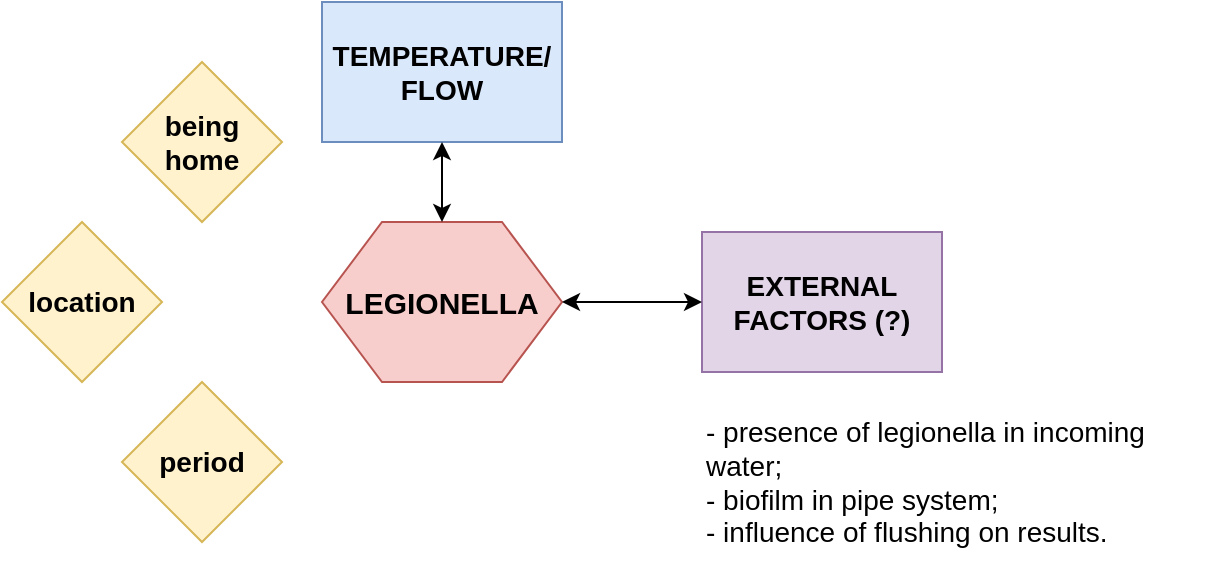 <mxfile version="12.1.9" type="github" pages="1">
  <diagram id="dRT8GzarHK4bu25VwNny" name="Page-1">
    <mxGraphModel dx="988" dy="675" grid="1" gridSize="10" guides="1" tooltips="1" connect="1" arrows="1" fold="1" page="1" pageScale="1" pageWidth="827" pageHeight="1169" math="0" shadow="0">
      <root>
        <mxCell id="0"/>
        <mxCell id="1" parent="0"/>
        <mxCell id="A8goNR1U0Rvd56E_ozio-1" value="&lt;font size=&quot;1&quot;&gt;&lt;b style=&quot;font-size: 15px&quot;&gt;LEGIONELLA&lt;/b&gt;&lt;/font&gt;" style="shape=hexagon;perimeter=hexagonPerimeter2;whiteSpace=wrap;html=1;fillColor=#f8cecc;strokeColor=#b85450;" parent="1" vertex="1">
          <mxGeometry x="340" y="320" width="120" height="80" as="geometry"/>
        </mxCell>
        <mxCell id="A8goNR1U0Rvd56E_ozio-2" value="&lt;div style=&quot;font-size: 14px&quot;&gt;TEMPERATURE/&lt;/div&gt;&lt;div style=&quot;font-size: 14px&quot;&gt;FLOW&lt;br style=&quot;font-size: 14px&quot;&gt;&lt;/div&gt;" style="rounded=0;whiteSpace=wrap;html=1;fontStyle=1;fontSize=14;fillColor=#dae8fc;strokeColor=#6c8ebf;" parent="1" vertex="1">
          <mxGeometry x="340" y="210" width="120" height="70" as="geometry"/>
        </mxCell>
        <mxCell id="A8goNR1U0Rvd56E_ozio-5" value="EXTERNAL FACTORS (?)" style="rounded=0;whiteSpace=wrap;html=1;fontStyle=1;fontSize=14;fillColor=#e1d5e7;strokeColor=#9673a6;" parent="1" vertex="1">
          <mxGeometry x="530" y="325" width="120" height="70" as="geometry"/>
        </mxCell>
        <mxCell id="A8goNR1U0Rvd56E_ozio-6" value="&lt;p style=&quot;line-height: 40%&quot;&gt;&lt;/p&gt;&lt;div&gt;- presence of legionella in incoming water;&lt;/div&gt;&lt;div&gt;- biofilm in pipe system;&lt;/div&gt;&lt;div&gt;- influence of flushing on results.&lt;br&gt;&lt;/div&gt;&lt;p&gt;&lt;/p&gt;" style="text;html=1;strokeColor=none;fillColor=none;align=left;verticalAlign=middle;whiteSpace=wrap;rounded=0;fontSize=14;" parent="1" vertex="1">
          <mxGeometry x="530" y="410" width="260" height="80" as="geometry"/>
        </mxCell>
        <mxCell id="A8goNR1U0Rvd56E_ozio-7" value="" style="endArrow=classic;startArrow=classic;html=1;fontSize=14;entryX=0.5;entryY=1;entryDx=0;entryDy=0;exitX=0.5;exitY=0;exitDx=0;exitDy=0;" parent="1" source="A8goNR1U0Rvd56E_ozio-1" target="A8goNR1U0Rvd56E_ozio-2" edge="1">
          <mxGeometry width="50" height="50" relative="1" as="geometry">
            <mxPoint x="340" y="570" as="sourcePoint"/>
            <mxPoint x="390" y="520" as="targetPoint"/>
          </mxGeometry>
        </mxCell>
        <mxCell id="A8goNR1U0Rvd56E_ozio-8" value="" style="endArrow=classic;startArrow=classic;html=1;fontSize=14;entryX=0;entryY=0.5;entryDx=0;entryDy=0;exitX=1;exitY=0.5;exitDx=0;exitDy=0;" parent="1" source="A8goNR1U0Rvd56E_ozio-1" target="A8goNR1U0Rvd56E_ozio-5" edge="1">
          <mxGeometry width="50" height="50" relative="1" as="geometry">
            <mxPoint x="340" y="570" as="sourcePoint"/>
            <mxPoint x="390" y="520" as="targetPoint"/>
          </mxGeometry>
        </mxCell>
        <mxCell id="cLAxR8d1bhYkGD7KSmtE-1" value="being home" style="rhombus;whiteSpace=wrap;html=1;fillColor=#fff2cc;strokeColor=#d6b656;fontStyle=1;fontSize=14;" vertex="1" parent="1">
          <mxGeometry x="240" y="240" width="80" height="80" as="geometry"/>
        </mxCell>
        <mxCell id="cLAxR8d1bhYkGD7KSmtE-2" value="location" style="rhombus;whiteSpace=wrap;html=1;fontSize=14;fontStyle=1;fillColor=#fff2cc;strokeColor=#d6b656;" vertex="1" parent="1">
          <mxGeometry x="180" y="320" width="80" height="80" as="geometry"/>
        </mxCell>
        <mxCell id="cLAxR8d1bhYkGD7KSmtE-4" value="period" style="rhombus;whiteSpace=wrap;html=1;fillColor=#fff2cc;strokeColor=#d6b656;fontStyle=1;fontSize=14;" vertex="1" parent="1">
          <mxGeometry x="240" y="400" width="80" height="80" as="geometry"/>
        </mxCell>
      </root>
    </mxGraphModel>
  </diagram>
</mxfile>
